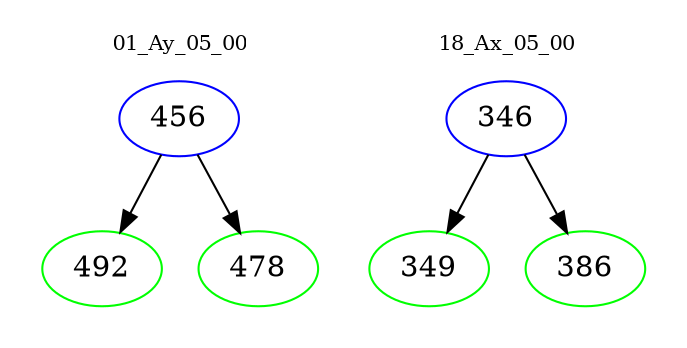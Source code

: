 digraph{
subgraph cluster_0 {
color = white
label = "01_Ay_05_00";
fontsize=10;
T0_456 [label="456", color="blue"]
T0_456 -> T0_492 [color="black"]
T0_492 [label="492", color="green"]
T0_456 -> T0_478 [color="black"]
T0_478 [label="478", color="green"]
}
subgraph cluster_1 {
color = white
label = "18_Ax_05_00";
fontsize=10;
T1_346 [label="346", color="blue"]
T1_346 -> T1_349 [color="black"]
T1_349 [label="349", color="green"]
T1_346 -> T1_386 [color="black"]
T1_386 [label="386", color="green"]
}
}
